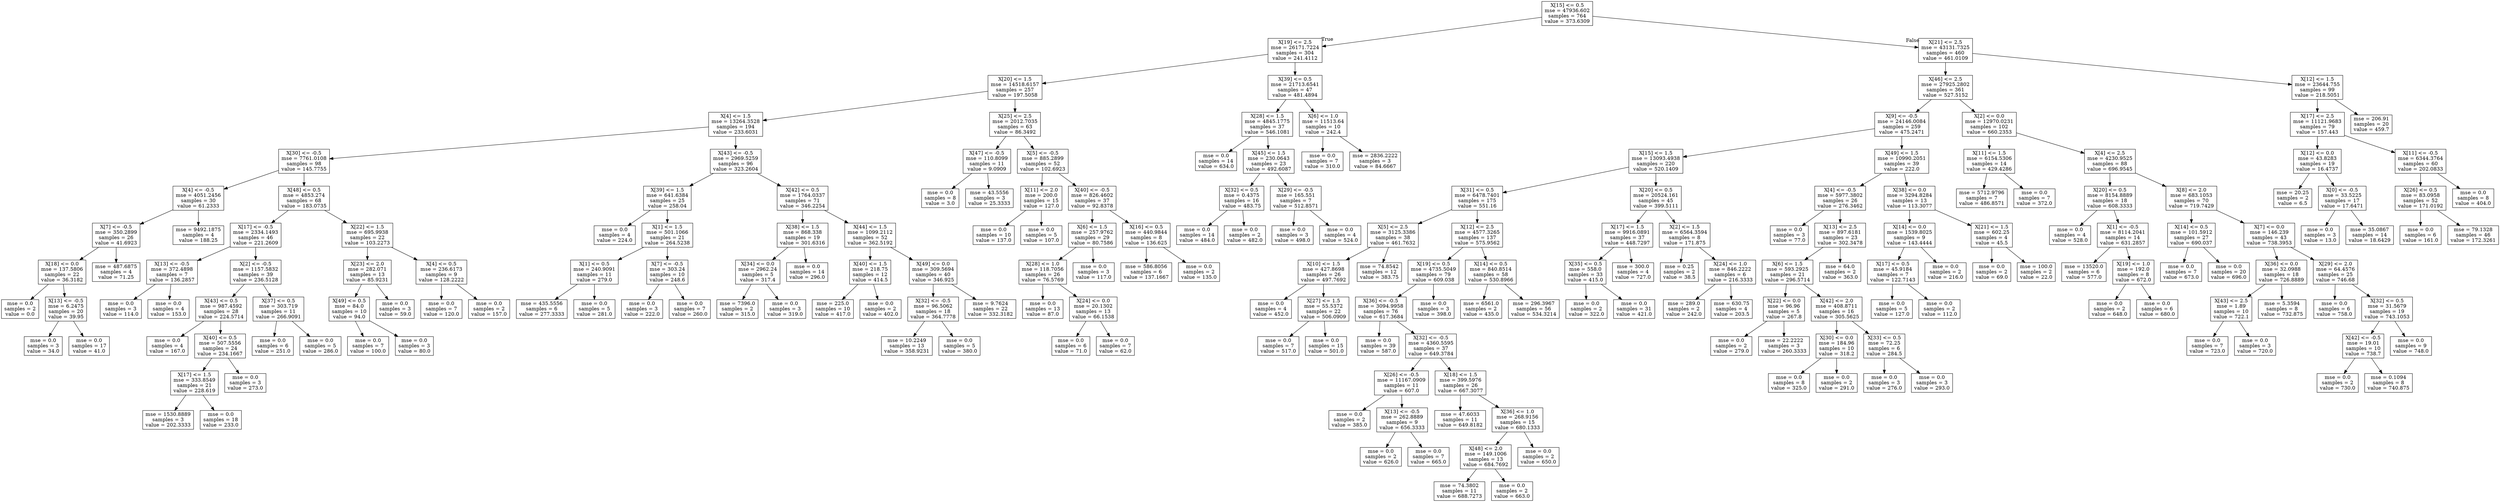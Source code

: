 digraph Tree {
node [shape=box] ;
0 [label="X[15] <= 0.5\nmse = 47936.602\nsamples = 764\nvalue = 373.6309"] ;
1 [label="X[19] <= 2.5\nmse = 26171.7224\nsamples = 304\nvalue = 241.4112"] ;
0 -> 1 [labeldistance=2.5, labelangle=45, headlabel="True"] ;
2 [label="X[20] <= 1.5\nmse = 14518.6157\nsamples = 257\nvalue = 197.5058"] ;
1 -> 2 ;
3 [label="X[4] <= 1.5\nmse = 13264.3528\nsamples = 194\nvalue = 233.6031"] ;
2 -> 3 ;
4 [label="X[30] <= -0.5\nmse = 7761.0108\nsamples = 98\nvalue = 145.7755"] ;
3 -> 4 ;
5 [label="X[4] <= -0.5\nmse = 4051.2456\nsamples = 30\nvalue = 61.2333"] ;
4 -> 5 ;
6 [label="X[7] <= -0.5\nmse = 350.2899\nsamples = 26\nvalue = 41.6923"] ;
5 -> 6 ;
7 [label="X[18] <= 0.0\nmse = 137.5806\nsamples = 22\nvalue = 36.3182"] ;
6 -> 7 ;
8 [label="mse = 0.0\nsamples = 2\nvalue = 0.0"] ;
7 -> 8 ;
9 [label="X[13] <= -0.5\nmse = 6.2475\nsamples = 20\nvalue = 39.95"] ;
7 -> 9 ;
10 [label="mse = 0.0\nsamples = 3\nvalue = 34.0"] ;
9 -> 10 ;
11 [label="mse = 0.0\nsamples = 17\nvalue = 41.0"] ;
9 -> 11 ;
12 [label="mse = 487.6875\nsamples = 4\nvalue = 71.25"] ;
6 -> 12 ;
13 [label="mse = 9492.1875\nsamples = 4\nvalue = 188.25"] ;
5 -> 13 ;
14 [label="X[48] <= 0.5\nmse = 4853.274\nsamples = 68\nvalue = 183.0735"] ;
4 -> 14 ;
15 [label="X[17] <= -0.5\nmse = 2334.1493\nsamples = 46\nvalue = 221.2609"] ;
14 -> 15 ;
16 [label="X[13] <= -0.5\nmse = 372.4898\nsamples = 7\nvalue = 136.2857"] ;
15 -> 16 ;
17 [label="mse = 0.0\nsamples = 3\nvalue = 114.0"] ;
16 -> 17 ;
18 [label="mse = 0.0\nsamples = 4\nvalue = 153.0"] ;
16 -> 18 ;
19 [label="X[2] <= -0.5\nmse = 1157.5832\nsamples = 39\nvalue = 236.5128"] ;
15 -> 19 ;
20 [label="X[43] <= 0.5\nmse = 987.4592\nsamples = 28\nvalue = 224.5714"] ;
19 -> 20 ;
21 [label="mse = 0.0\nsamples = 4\nvalue = 167.0"] ;
20 -> 21 ;
22 [label="X[40] <= 0.5\nmse = 507.5556\nsamples = 24\nvalue = 234.1667"] ;
20 -> 22 ;
23 [label="X[17] <= 1.5\nmse = 333.8549\nsamples = 21\nvalue = 228.619"] ;
22 -> 23 ;
24 [label="mse = 1530.8889\nsamples = 3\nvalue = 202.3333"] ;
23 -> 24 ;
25 [label="mse = 0.0\nsamples = 18\nvalue = 233.0"] ;
23 -> 25 ;
26 [label="mse = 0.0\nsamples = 3\nvalue = 273.0"] ;
22 -> 26 ;
27 [label="X[37] <= 0.5\nmse = 303.719\nsamples = 11\nvalue = 266.9091"] ;
19 -> 27 ;
28 [label="mse = 0.0\nsamples = 6\nvalue = 251.0"] ;
27 -> 28 ;
29 [label="mse = 0.0\nsamples = 5\nvalue = 286.0"] ;
27 -> 29 ;
30 [label="X[22] <= 1.5\nmse = 695.9938\nsamples = 22\nvalue = 103.2273"] ;
14 -> 30 ;
31 [label="X[23] <= 2.0\nmse = 282.071\nsamples = 13\nvalue = 85.9231"] ;
30 -> 31 ;
32 [label="X[49] <= 0.5\nmse = 84.0\nsamples = 10\nvalue = 94.0"] ;
31 -> 32 ;
33 [label="mse = 0.0\nsamples = 7\nvalue = 100.0"] ;
32 -> 33 ;
34 [label="mse = 0.0\nsamples = 3\nvalue = 80.0"] ;
32 -> 34 ;
35 [label="mse = 0.0\nsamples = 3\nvalue = 59.0"] ;
31 -> 35 ;
36 [label="X[4] <= 0.5\nmse = 236.6173\nsamples = 9\nvalue = 128.2222"] ;
30 -> 36 ;
37 [label="mse = 0.0\nsamples = 7\nvalue = 120.0"] ;
36 -> 37 ;
38 [label="mse = 0.0\nsamples = 2\nvalue = 157.0"] ;
36 -> 38 ;
39 [label="X[43] <= -0.5\nmse = 2969.5259\nsamples = 96\nvalue = 323.2604"] ;
3 -> 39 ;
40 [label="X[39] <= 1.5\nmse = 641.6384\nsamples = 25\nvalue = 258.04"] ;
39 -> 40 ;
41 [label="mse = 0.0\nsamples = 4\nvalue = 224.0"] ;
40 -> 41 ;
42 [label="X[1] <= 1.5\nmse = 501.1066\nsamples = 21\nvalue = 264.5238"] ;
40 -> 42 ;
43 [label="X[1] <= 0.5\nmse = 240.9091\nsamples = 11\nvalue = 279.0"] ;
42 -> 43 ;
44 [label="mse = 435.5556\nsamples = 6\nvalue = 277.3333"] ;
43 -> 44 ;
45 [label="mse = 0.0\nsamples = 5\nvalue = 281.0"] ;
43 -> 45 ;
46 [label="X[7] <= -0.5\nmse = 303.24\nsamples = 10\nvalue = 248.6"] ;
42 -> 46 ;
47 [label="mse = 0.0\nsamples = 3\nvalue = 222.0"] ;
46 -> 47 ;
48 [label="mse = 0.0\nsamples = 7\nvalue = 260.0"] ;
46 -> 48 ;
49 [label="X[42] <= 0.5\nmse = 1764.0337\nsamples = 71\nvalue = 346.2254"] ;
39 -> 49 ;
50 [label="X[38] <= 1.5\nmse = 868.338\nsamples = 19\nvalue = 301.6316"] ;
49 -> 50 ;
51 [label="X[34] <= 0.0\nmse = 2962.24\nsamples = 5\nvalue = 317.4"] ;
50 -> 51 ;
52 [label="mse = 7396.0\nsamples = 2\nvalue = 315.0"] ;
51 -> 52 ;
53 [label="mse = 0.0\nsamples = 3\nvalue = 319.0"] ;
51 -> 53 ;
54 [label="mse = 0.0\nsamples = 14\nvalue = 296.0"] ;
50 -> 54 ;
55 [label="X[44] <= 1.5\nmse = 1099.2112\nsamples = 52\nvalue = 362.5192"] ;
49 -> 55 ;
56 [label="X[40] <= 1.5\nmse = 218.75\nsamples = 12\nvalue = 414.5"] ;
55 -> 56 ;
57 [label="mse = 225.0\nsamples = 10\nvalue = 417.0"] ;
56 -> 57 ;
58 [label="mse = 0.0\nsamples = 2\nvalue = 402.0"] ;
56 -> 58 ;
59 [label="X[49] <= 0.0\nmse = 309.5694\nsamples = 40\nvalue = 346.925"] ;
55 -> 59 ;
60 [label="X[32] <= -0.5\nmse = 96.5062\nsamples = 18\nvalue = 364.7778"] ;
59 -> 60 ;
61 [label="mse = 10.2249\nsamples = 13\nvalue = 358.9231"] ;
60 -> 61 ;
62 [label="mse = 0.0\nsamples = 5\nvalue = 380.0"] ;
60 -> 62 ;
63 [label="mse = 9.7624\nsamples = 22\nvalue = 332.3182"] ;
59 -> 63 ;
64 [label="X[25] <= 2.5\nmse = 2012.7035\nsamples = 63\nvalue = 86.3492"] ;
2 -> 64 ;
65 [label="X[47] <= -0.5\nmse = 110.8099\nsamples = 11\nvalue = 9.0909"] ;
64 -> 65 ;
66 [label="mse = 0.0\nsamples = 8\nvalue = 3.0"] ;
65 -> 66 ;
67 [label="mse = 43.5556\nsamples = 3\nvalue = 25.3333"] ;
65 -> 67 ;
68 [label="X[5] <= -0.5\nmse = 885.2899\nsamples = 52\nvalue = 102.6923"] ;
64 -> 68 ;
69 [label="X[11] <= 2.0\nmse = 200.0\nsamples = 15\nvalue = 127.0"] ;
68 -> 69 ;
70 [label="mse = 0.0\nsamples = 10\nvalue = 137.0"] ;
69 -> 70 ;
71 [label="mse = 0.0\nsamples = 5\nvalue = 107.0"] ;
69 -> 71 ;
72 [label="X[40] <= -0.5\nmse = 826.4602\nsamples = 37\nvalue = 92.8378"] ;
68 -> 72 ;
73 [label="X[6] <= 1.5\nmse = 257.9762\nsamples = 29\nvalue = 80.7586"] ;
72 -> 73 ;
74 [label="X[28] <= 1.0\nmse = 118.7056\nsamples = 26\nvalue = 76.5769"] ;
73 -> 74 ;
75 [label="mse = 0.0\nsamples = 13\nvalue = 87.0"] ;
74 -> 75 ;
76 [label="X[24] <= 0.0\nmse = 20.1302\nsamples = 13\nvalue = 66.1538"] ;
74 -> 76 ;
77 [label="mse = 0.0\nsamples = 6\nvalue = 71.0"] ;
76 -> 77 ;
78 [label="mse = 0.0\nsamples = 7\nvalue = 62.0"] ;
76 -> 78 ;
79 [label="mse = 0.0\nsamples = 3\nvalue = 117.0"] ;
73 -> 79 ;
80 [label="X[16] <= 0.5\nmse = 440.9844\nsamples = 8\nvalue = 136.625"] ;
72 -> 80 ;
81 [label="mse = 586.8056\nsamples = 6\nvalue = 137.1667"] ;
80 -> 81 ;
82 [label="mse = 0.0\nsamples = 2\nvalue = 135.0"] ;
80 -> 82 ;
83 [label="X[39] <= 0.5\nmse = 21713.6541\nsamples = 47\nvalue = 481.4894"] ;
1 -> 83 ;
84 [label="X[28] <= 1.5\nmse = 4845.1775\nsamples = 37\nvalue = 546.1081"] ;
83 -> 84 ;
85 [label="mse = 0.0\nsamples = 14\nvalue = 634.0"] ;
84 -> 85 ;
86 [label="X[45] <= 1.5\nmse = 230.0643\nsamples = 23\nvalue = 492.6087"] ;
84 -> 86 ;
87 [label="X[32] <= 0.5\nmse = 0.4375\nsamples = 16\nvalue = 483.75"] ;
86 -> 87 ;
88 [label="mse = 0.0\nsamples = 14\nvalue = 484.0"] ;
87 -> 88 ;
89 [label="mse = 0.0\nsamples = 2\nvalue = 482.0"] ;
87 -> 89 ;
90 [label="X[29] <= -0.5\nmse = 165.551\nsamples = 7\nvalue = 512.8571"] ;
86 -> 90 ;
91 [label="mse = 0.0\nsamples = 3\nvalue = 498.0"] ;
90 -> 91 ;
92 [label="mse = 0.0\nsamples = 4\nvalue = 524.0"] ;
90 -> 92 ;
93 [label="X[6] <= 1.0\nmse = 11513.64\nsamples = 10\nvalue = 242.4"] ;
83 -> 93 ;
94 [label="mse = 0.0\nsamples = 7\nvalue = 310.0"] ;
93 -> 94 ;
95 [label="mse = 2836.2222\nsamples = 3\nvalue = 84.6667"] ;
93 -> 95 ;
96 [label="X[21] <= 2.5\nmse = 43131.7325\nsamples = 460\nvalue = 461.0109"] ;
0 -> 96 [labeldistance=2.5, labelangle=-45, headlabel="False"] ;
97 [label="X[46] <= 2.5\nmse = 27925.2802\nsamples = 361\nvalue = 527.5152"] ;
96 -> 97 ;
98 [label="X[9] <= -0.5\nmse = 24146.0084\nsamples = 259\nvalue = 475.2471"] ;
97 -> 98 ;
99 [label="X[15] <= 1.5\nmse = 13093.4938\nsamples = 220\nvalue = 520.1409"] ;
98 -> 99 ;
100 [label="X[31] <= 0.5\nmse = 6478.7401\nsamples = 175\nvalue = 551.16"] ;
99 -> 100 ;
101 [label="X[5] <= 2.5\nmse = 3125.3386\nsamples = 38\nvalue = 461.7632"] ;
100 -> 101 ;
102 [label="X[10] <= 1.5\nmse = 427.8698\nsamples = 26\nvalue = 497.7692"] ;
101 -> 102 ;
103 [label="mse = 0.0\nsamples = 4\nvalue = 452.0"] ;
102 -> 103 ;
104 [label="X[27] <= 1.5\nmse = 55.5372\nsamples = 22\nvalue = 506.0909"] ;
102 -> 104 ;
105 [label="mse = 0.0\nsamples = 7\nvalue = 517.0"] ;
104 -> 105 ;
106 [label="mse = 0.0\nsamples = 15\nvalue = 501.0"] ;
104 -> 106 ;
107 [label="mse = 74.8542\nsamples = 12\nvalue = 383.75"] ;
101 -> 107 ;
108 [label="X[12] <= 2.5\nmse = 4577.3265\nsamples = 137\nvalue = 575.9562"] ;
100 -> 108 ;
109 [label="X[19] <= 0.5\nmse = 4735.5049\nsamples = 79\nvalue = 609.038"] ;
108 -> 109 ;
110 [label="X[36] <= -0.5\nmse = 3094.9958\nsamples = 76\nvalue = 617.3684"] ;
109 -> 110 ;
111 [label="mse = 0.0\nsamples = 39\nvalue = 587.0"] ;
110 -> 111 ;
112 [label="X[32] <= -0.5\nmse = 4360.5595\nsamples = 37\nvalue = 649.3784"] ;
110 -> 112 ;
113 [label="X[26] <= -0.5\nmse = 11167.0909\nsamples = 11\nvalue = 607.0"] ;
112 -> 113 ;
114 [label="mse = 0.0\nsamples = 2\nvalue = 385.0"] ;
113 -> 114 ;
115 [label="X[13] <= -0.5\nmse = 262.8889\nsamples = 9\nvalue = 656.3333"] ;
113 -> 115 ;
116 [label="mse = 0.0\nsamples = 2\nvalue = 626.0"] ;
115 -> 116 ;
117 [label="mse = 0.0\nsamples = 7\nvalue = 665.0"] ;
115 -> 117 ;
118 [label="X[18] <= 1.5\nmse = 399.5976\nsamples = 26\nvalue = 667.3077"] ;
112 -> 118 ;
119 [label="mse = 47.6033\nsamples = 11\nvalue = 649.8182"] ;
118 -> 119 ;
120 [label="X[36] <= 1.0\nmse = 268.9156\nsamples = 15\nvalue = 680.1333"] ;
118 -> 120 ;
121 [label="X[48] <= 2.0\nmse = 149.1006\nsamples = 13\nvalue = 684.7692"] ;
120 -> 121 ;
122 [label="mse = 74.3802\nsamples = 11\nvalue = 688.7273"] ;
121 -> 122 ;
123 [label="mse = 0.0\nsamples = 2\nvalue = 663.0"] ;
121 -> 123 ;
124 [label="mse = 0.0\nsamples = 2\nvalue = 650.0"] ;
120 -> 124 ;
125 [label="mse = 0.0\nsamples = 3\nvalue = 398.0"] ;
109 -> 125 ;
126 [label="X[14] <= 0.5\nmse = 840.8514\nsamples = 58\nvalue = 530.8966"] ;
108 -> 126 ;
127 [label="mse = 6561.0\nsamples = 2\nvalue = 435.0"] ;
126 -> 127 ;
128 [label="mse = 296.3967\nsamples = 56\nvalue = 534.3214"] ;
126 -> 128 ;
129 [label="X[20] <= 0.5\nmse = 20524.161\nsamples = 45\nvalue = 399.5111"] ;
99 -> 129 ;
130 [label="X[17] <= 1.5\nmse = 9916.0891\nsamples = 37\nvalue = 448.7297"] ;
129 -> 130 ;
131 [label="X[35] <= 0.5\nmse = 558.0\nsamples = 33\nvalue = 415.0"] ;
130 -> 131 ;
132 [label="mse = 0.0\nsamples = 2\nvalue = 322.0"] ;
131 -> 132 ;
133 [label="mse = 0.0\nsamples = 31\nvalue = 421.0"] ;
131 -> 133 ;
134 [label="mse = 300.0\nsamples = 4\nvalue = 727.0"] ;
130 -> 134 ;
135 [label="X[2] <= 1.5\nmse = 6564.3594\nsamples = 8\nvalue = 171.875"] ;
129 -> 135 ;
136 [label="mse = 0.25\nsamples = 2\nvalue = 38.5"] ;
135 -> 136 ;
137 [label="X[24] <= 1.0\nmse = 846.2222\nsamples = 6\nvalue = 216.3333"] ;
135 -> 137 ;
138 [label="mse = 289.0\nsamples = 2\nvalue = 242.0"] ;
137 -> 138 ;
139 [label="mse = 630.75\nsamples = 4\nvalue = 203.5"] ;
137 -> 139 ;
140 [label="X[49] <= 1.5\nmse = 10990.2051\nsamples = 39\nvalue = 222.0"] ;
98 -> 140 ;
141 [label="X[4] <= -0.5\nmse = 5977.3802\nsamples = 26\nvalue = 276.3462"] ;
140 -> 141 ;
142 [label="mse = 0.0\nsamples = 3\nvalue = 77.0"] ;
141 -> 142 ;
143 [label="X[13] <= 2.5\nmse = 897.6181\nsamples = 23\nvalue = 302.3478"] ;
141 -> 143 ;
144 [label="X[6] <= 1.5\nmse = 593.2925\nsamples = 21\nvalue = 296.5714"] ;
143 -> 144 ;
145 [label="X[22] <= 0.0\nmse = 96.96\nsamples = 5\nvalue = 267.8"] ;
144 -> 145 ;
146 [label="mse = 0.0\nsamples = 2\nvalue = 279.0"] ;
145 -> 146 ;
147 [label="mse = 22.2222\nsamples = 3\nvalue = 260.3333"] ;
145 -> 147 ;
148 [label="X[42] <= 2.0\nmse = 408.8711\nsamples = 16\nvalue = 305.5625"] ;
144 -> 148 ;
149 [label="X[30] <= 0.0\nmse = 184.96\nsamples = 10\nvalue = 318.2"] ;
148 -> 149 ;
150 [label="mse = 0.0\nsamples = 8\nvalue = 325.0"] ;
149 -> 150 ;
151 [label="mse = 0.0\nsamples = 2\nvalue = 291.0"] ;
149 -> 151 ;
152 [label="X[33] <= 0.5\nmse = 72.25\nsamples = 6\nvalue = 284.5"] ;
148 -> 152 ;
153 [label="mse = 0.0\nsamples = 3\nvalue = 276.0"] ;
152 -> 153 ;
154 [label="mse = 0.0\nsamples = 3\nvalue = 293.0"] ;
152 -> 154 ;
155 [label="mse = 64.0\nsamples = 2\nvalue = 363.0"] ;
143 -> 155 ;
156 [label="X[38] <= 0.0\nmse = 3294.8284\nsamples = 13\nvalue = 113.3077"] ;
140 -> 156 ;
157 [label="X[14] <= 0.0\nmse = 1539.8025\nsamples = 9\nvalue = 143.4444"] ;
156 -> 157 ;
158 [label="X[17] <= 0.5\nmse = 45.9184\nsamples = 7\nvalue = 122.7143"] ;
157 -> 158 ;
159 [label="mse = 0.0\nsamples = 5\nvalue = 127.0"] ;
158 -> 159 ;
160 [label="mse = 0.0\nsamples = 2\nvalue = 112.0"] ;
158 -> 160 ;
161 [label="mse = 0.0\nsamples = 2\nvalue = 216.0"] ;
157 -> 161 ;
162 [label="X[21] <= 1.5\nmse = 602.25\nsamples = 4\nvalue = 45.5"] ;
156 -> 162 ;
163 [label="mse = 0.0\nsamples = 2\nvalue = 69.0"] ;
162 -> 163 ;
164 [label="mse = 100.0\nsamples = 2\nvalue = 22.0"] ;
162 -> 164 ;
165 [label="X[2] <= 0.0\nmse = 12970.0231\nsamples = 102\nvalue = 660.2353"] ;
97 -> 165 ;
166 [label="X[11] <= 1.5\nmse = 6154.5306\nsamples = 14\nvalue = 429.4286"] ;
165 -> 166 ;
167 [label="mse = 5712.9796\nsamples = 7\nvalue = 486.8571"] ;
166 -> 167 ;
168 [label="mse = 0.0\nsamples = 7\nvalue = 372.0"] ;
166 -> 168 ;
169 [label="X[4] <= 2.5\nmse = 4230.9525\nsamples = 88\nvalue = 696.9545"] ;
165 -> 169 ;
170 [label="X[20] <= 0.5\nmse = 8154.8889\nsamples = 18\nvalue = 608.3333"] ;
169 -> 170 ;
171 [label="mse = 0.0\nsamples = 4\nvalue = 528.0"] ;
170 -> 171 ;
172 [label="X[1] <= -0.5\nmse = 8114.2041\nsamples = 14\nvalue = 631.2857"] ;
170 -> 172 ;
173 [label="mse = 13520.0\nsamples = 6\nvalue = 577.0"] ;
172 -> 173 ;
174 [label="X[19] <= 1.0\nmse = 192.0\nsamples = 8\nvalue = 672.0"] ;
172 -> 174 ;
175 [label="mse = 0.0\nsamples = 2\nvalue = 648.0"] ;
174 -> 175 ;
176 [label="mse = 0.0\nsamples = 6\nvalue = 680.0"] ;
174 -> 176 ;
177 [label="X[8] <= 2.0\nmse = 683.1053\nsamples = 70\nvalue = 719.7429"] ;
169 -> 177 ;
178 [label="X[14] <= 0.5\nmse = 101.5912\nsamples = 27\nvalue = 690.037"] ;
177 -> 178 ;
179 [label="mse = 0.0\nsamples = 7\nvalue = 673.0"] ;
178 -> 179 ;
180 [label="mse = 0.0\nsamples = 20\nvalue = 696.0"] ;
178 -> 180 ;
181 [label="X[7] <= 0.0\nmse = 146.239\nsamples = 43\nvalue = 738.3953"] ;
177 -> 181 ;
182 [label="X[36] <= 0.0\nmse = 32.0988\nsamples = 18\nvalue = 726.8889"] ;
181 -> 182 ;
183 [label="X[43] <= 2.5\nmse = 1.89\nsamples = 10\nvalue = 722.1"] ;
182 -> 183 ;
184 [label="mse = 0.0\nsamples = 7\nvalue = 723.0"] ;
183 -> 184 ;
185 [label="mse = 0.0\nsamples = 3\nvalue = 720.0"] ;
183 -> 185 ;
186 [label="mse = 5.3594\nsamples = 8\nvalue = 732.875"] ;
182 -> 186 ;
187 [label="X[29] <= 2.0\nmse = 64.4576\nsamples = 25\nvalue = 746.68"] ;
181 -> 187 ;
188 [label="mse = 0.0\nsamples = 6\nvalue = 758.0"] ;
187 -> 188 ;
189 [label="X[32] <= 0.5\nmse = 31.5679\nsamples = 19\nvalue = 743.1053"] ;
187 -> 189 ;
190 [label="X[42] <= -0.5\nmse = 19.01\nsamples = 10\nvalue = 738.7"] ;
189 -> 190 ;
191 [label="mse = 0.0\nsamples = 2\nvalue = 730.0"] ;
190 -> 191 ;
192 [label="mse = 0.1094\nsamples = 8\nvalue = 740.875"] ;
190 -> 192 ;
193 [label="mse = 0.0\nsamples = 9\nvalue = 748.0"] ;
189 -> 193 ;
194 [label="X[12] <= 1.5\nmse = 23644.755\nsamples = 99\nvalue = 218.5051"] ;
96 -> 194 ;
195 [label="X[17] <= 2.5\nmse = 11121.9683\nsamples = 79\nvalue = 157.443"] ;
194 -> 195 ;
196 [label="X[12] <= 0.0\nmse = 43.8283\nsamples = 19\nvalue = 16.4737"] ;
195 -> 196 ;
197 [label="mse = 20.25\nsamples = 2\nvalue = 6.5"] ;
196 -> 197 ;
198 [label="X[0] <= -0.5\nmse = 33.5225\nsamples = 17\nvalue = 17.6471"] ;
196 -> 198 ;
199 [label="mse = 0.0\nsamples = 3\nvalue = 13.0"] ;
198 -> 199 ;
200 [label="mse = 35.0867\nsamples = 14\nvalue = 18.6429"] ;
198 -> 200 ;
201 [label="X[11] <= -0.5\nmse = 6344.3764\nsamples = 60\nvalue = 202.0833"] ;
195 -> 201 ;
202 [label="X[26] <= 0.5\nmse = 83.0958\nsamples = 52\nvalue = 171.0192"] ;
201 -> 202 ;
203 [label="mse = 0.0\nsamples = 6\nvalue = 161.0"] ;
202 -> 203 ;
204 [label="mse = 79.1328\nsamples = 46\nvalue = 172.3261"] ;
202 -> 204 ;
205 [label="mse = 0.0\nsamples = 8\nvalue = 404.0"] ;
201 -> 205 ;
206 [label="mse = 206.91\nsamples = 20\nvalue = 459.7"] ;
194 -> 206 ;
}